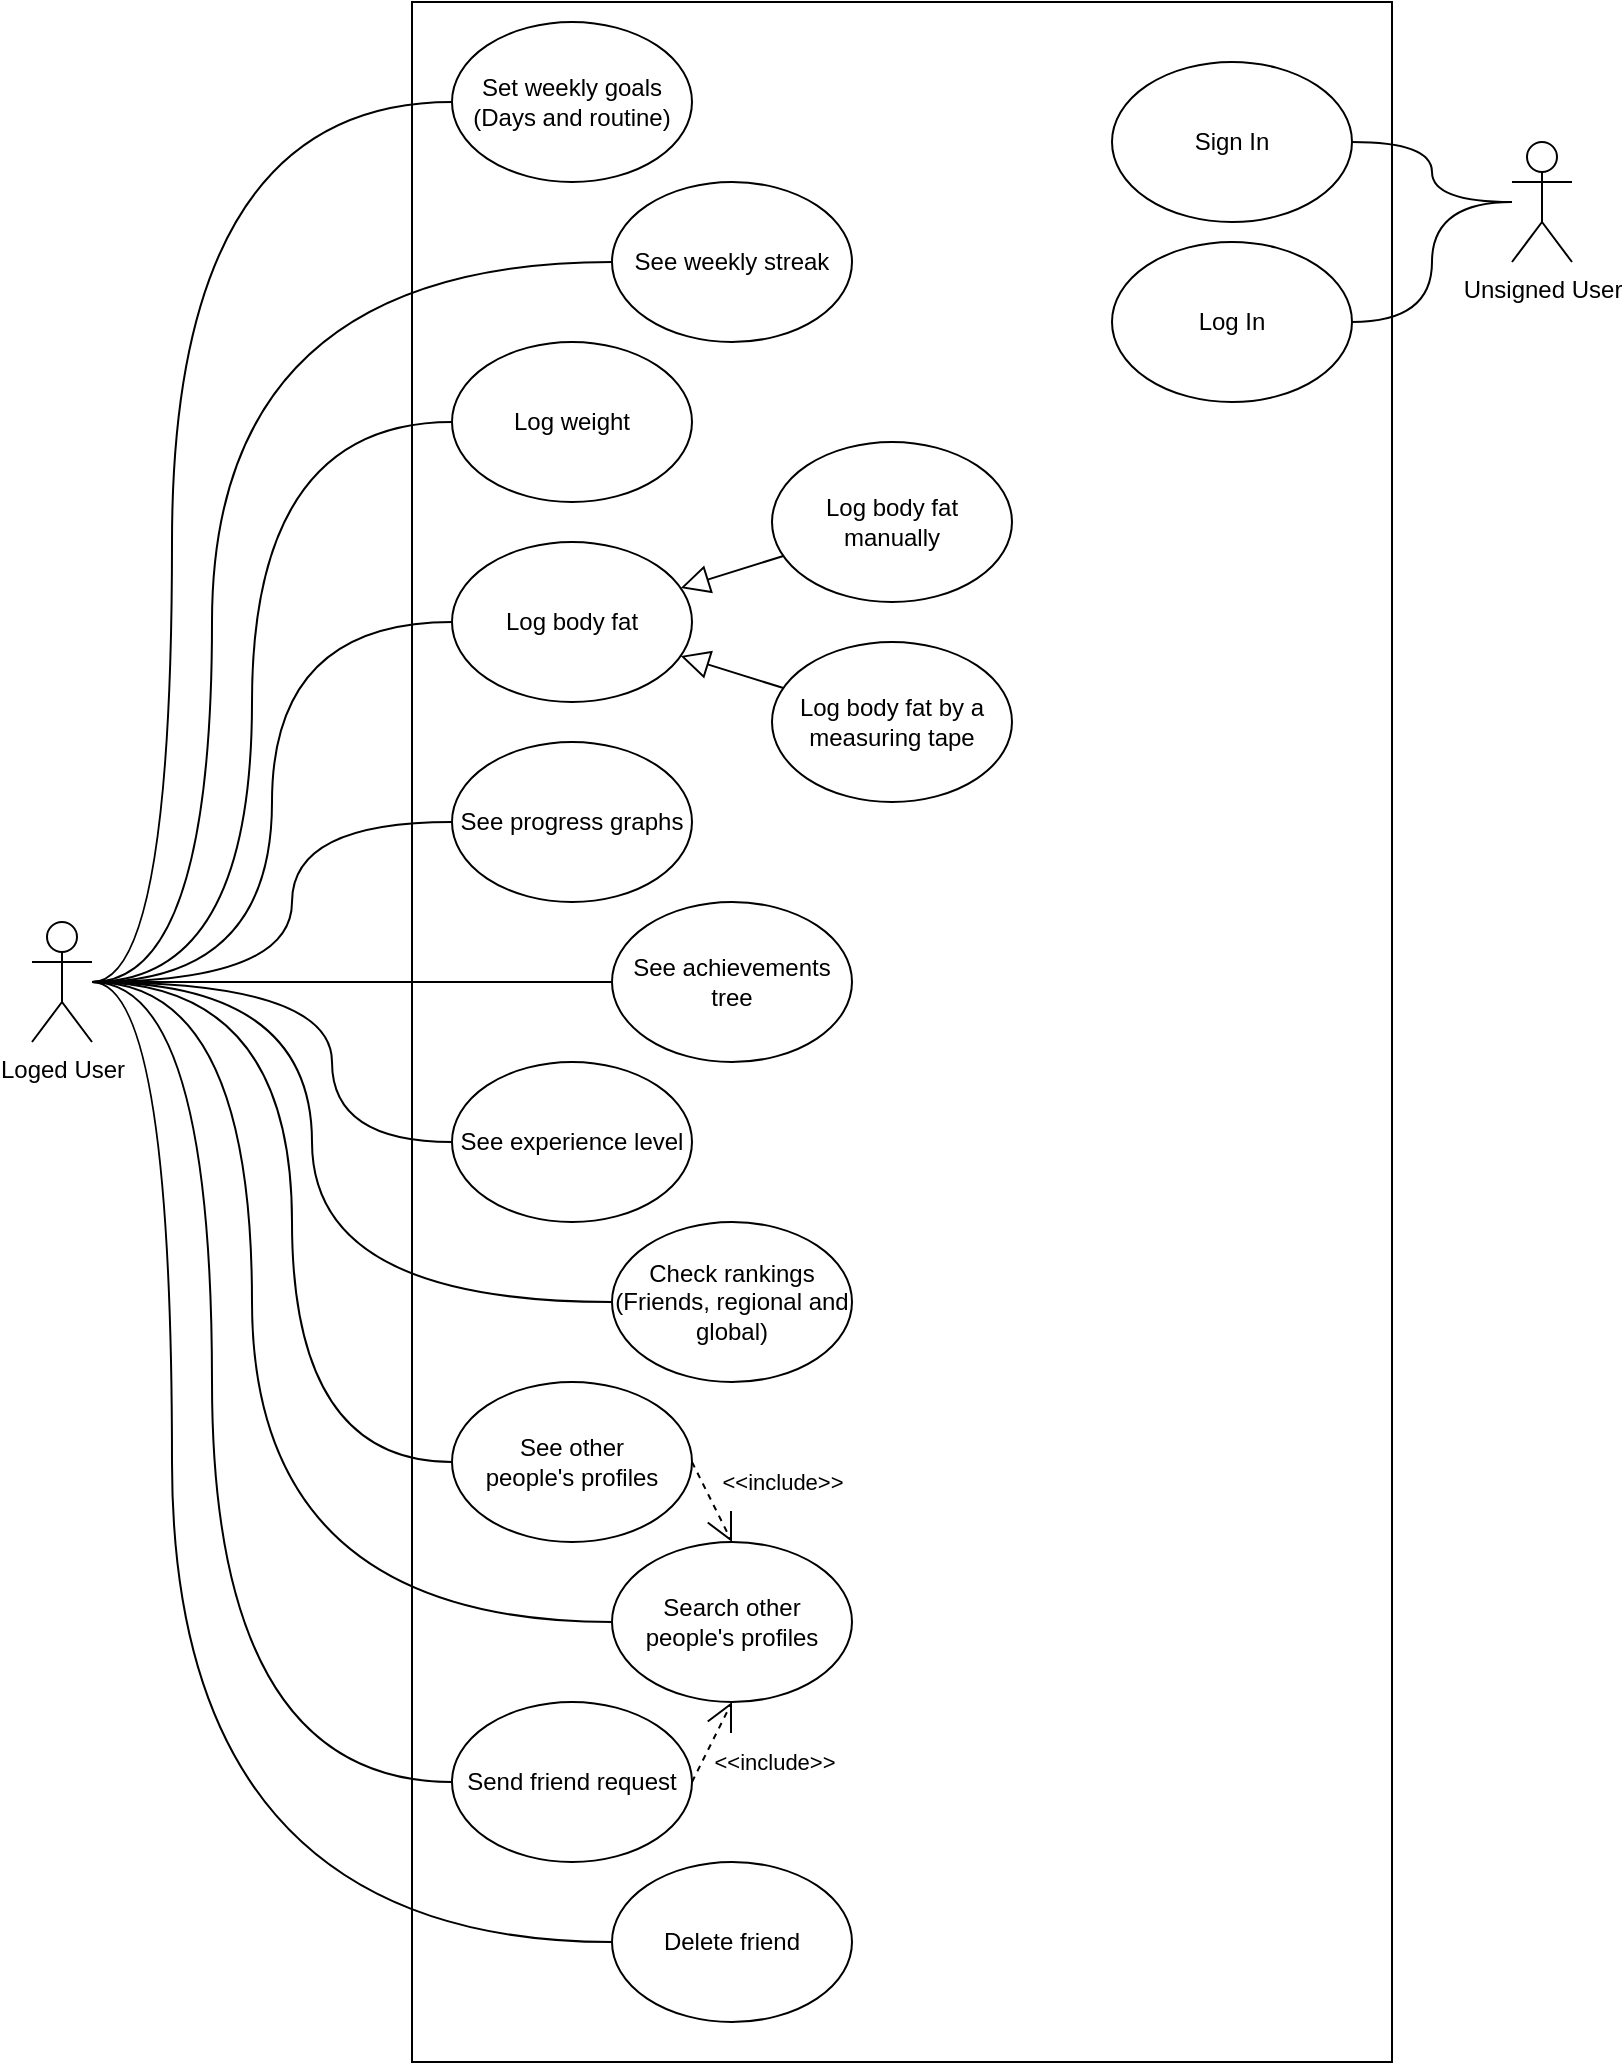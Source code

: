 <mxfile version="24.6.4" type="device">
  <diagram name="Página-1" id="4owX2f2_gQE0-vy4Nwpa">
    <mxGraphModel dx="1515" dy="768" grid="1" gridSize="10" guides="1" tooltips="1" connect="1" arrows="1" fold="1" page="1" pageScale="1" pageWidth="827" pageHeight="1169" math="0" shadow="0">
      <root>
        <mxCell id="0" />
        <mxCell id="1" parent="0" />
        <mxCell id="oezHuCuassYHEXN5sCn5-32" value="" style="rounded=0;whiteSpace=wrap;html=1;" vertex="1" parent="1">
          <mxGeometry x="210" y="30" width="490" height="1030" as="geometry" />
        </mxCell>
        <mxCell id="jxsSj52jUHicI4koxV5U-1" value="Set weekly goals (Days and routine)" style="ellipse;whiteSpace=wrap;html=1;" parent="1" vertex="1">
          <mxGeometry x="230" y="40" width="120" height="80" as="geometry" />
        </mxCell>
        <mxCell id="jxsSj52jUHicI4koxV5U-2" value="See weekly streak" style="ellipse;whiteSpace=wrap;html=1;" parent="1" vertex="1">
          <mxGeometry x="310" y="120" width="120" height="80" as="geometry" />
        </mxCell>
        <mxCell id="jxsSj52jUHicI4koxV5U-3" value="Log weight" style="ellipse;whiteSpace=wrap;html=1;" parent="1" vertex="1">
          <mxGeometry x="230" y="200" width="120" height="80" as="geometry" />
        </mxCell>
        <mxCell id="jxsSj52jUHicI4koxV5U-4" value="Log body fat" style="ellipse;whiteSpace=wrap;html=1;" parent="1" vertex="1">
          <mxGeometry x="230" y="300" width="120" height="80" as="geometry" />
        </mxCell>
        <mxCell id="jxsSj52jUHicI4koxV5U-7" style="edgeStyle=none;rounded=0;orthogonalLoop=1;jettySize=auto;html=1;endArrow=block;endFill=0;endSize=12;" parent="1" source="jxsSj52jUHicI4koxV5U-5" target="jxsSj52jUHicI4koxV5U-4" edge="1">
          <mxGeometry relative="1" as="geometry" />
        </mxCell>
        <mxCell id="jxsSj52jUHicI4koxV5U-5" value="Log body fat&lt;div&gt;&lt;span style=&quot;background-color: initial;&quot;&gt;m&lt;/span&gt;&lt;span style=&quot;background-color: initial;&quot;&gt;anually&lt;/span&gt;&lt;/div&gt;" style="ellipse;whiteSpace=wrap;html=1;" parent="1" vertex="1">
          <mxGeometry x="390" y="250" width="120" height="80" as="geometry" />
        </mxCell>
        <mxCell id="jxsSj52jUHicI4koxV5U-9" style="edgeStyle=none;rounded=0;orthogonalLoop=1;jettySize=auto;html=1;endArrow=block;endFill=0;startSize=6;endSize=12;" parent="1" source="jxsSj52jUHicI4koxV5U-8" target="jxsSj52jUHicI4koxV5U-4" edge="1">
          <mxGeometry relative="1" as="geometry" />
        </mxCell>
        <mxCell id="jxsSj52jUHicI4koxV5U-8" value="Log body fat by a measuring tape" style="ellipse;whiteSpace=wrap;html=1;" parent="1" vertex="1">
          <mxGeometry x="390" y="350" width="120" height="80" as="geometry" />
        </mxCell>
        <mxCell id="oezHuCuassYHEXN5sCn5-1" value="See progress graphs" style="ellipse;whiteSpace=wrap;html=1;" vertex="1" parent="1">
          <mxGeometry x="230" y="400" width="120" height="80" as="geometry" />
        </mxCell>
        <mxCell id="oezHuCuassYHEXN5sCn5-2" value="See achievements tree" style="ellipse;whiteSpace=wrap;html=1;" vertex="1" parent="1">
          <mxGeometry x="310" y="480" width="120" height="80" as="geometry" />
        </mxCell>
        <mxCell id="oezHuCuassYHEXN5sCn5-3" value="See experience level" style="ellipse;whiteSpace=wrap;html=1;" vertex="1" parent="1">
          <mxGeometry x="230" y="560" width="120" height="80" as="geometry" />
        </mxCell>
        <mxCell id="oezHuCuassYHEXN5sCn5-4" value="Check rankings (Friends, regional and global)" style="ellipse;whiteSpace=wrap;html=1;" vertex="1" parent="1">
          <mxGeometry x="310" y="640" width="120" height="80" as="geometry" />
        </mxCell>
        <mxCell id="oezHuCuassYHEXN5sCn5-5" value="Search other&lt;div&gt;people&#39;s profiles&lt;/div&gt;" style="ellipse;whiteSpace=wrap;html=1;" vertex="1" parent="1">
          <mxGeometry x="310" y="800" width="120" height="80" as="geometry" />
        </mxCell>
        <mxCell id="oezHuCuassYHEXN5sCn5-34" style="edgeStyle=none;rounded=0;orthogonalLoop=1;jettySize=auto;html=1;entryX=0.5;entryY=0;entryDx=0;entryDy=0;exitX=1;exitY=0.5;exitDx=0;exitDy=0;endArrow=open;endFill=0;endSize=12;dashed=1;" edge="1" parent="1" source="oezHuCuassYHEXN5sCn5-6" target="oezHuCuassYHEXN5sCn5-5">
          <mxGeometry relative="1" as="geometry" />
        </mxCell>
        <mxCell id="oezHuCuassYHEXN5sCn5-35" value="&amp;lt;&amp;lt;include&amp;gt;&amp;gt;" style="edgeLabel;html=1;align=center;verticalAlign=middle;resizable=0;points=[];" vertex="1" connectable="0" parent="oezHuCuassYHEXN5sCn5-34">
          <mxGeometry x="-0.272" relative="1" as="geometry">
            <mxPoint x="37" y="-5" as="offset" />
          </mxGeometry>
        </mxCell>
        <mxCell id="oezHuCuassYHEXN5sCn5-6" value="See other&lt;div&gt;people&#39;s profiles&lt;/div&gt;" style="ellipse;whiteSpace=wrap;html=1;" vertex="1" parent="1">
          <mxGeometry x="230" y="720" width="120" height="80" as="geometry" />
        </mxCell>
        <mxCell id="oezHuCuassYHEXN5sCn5-38" style="edgeStyle=none;rounded=0;orthogonalLoop=1;jettySize=auto;html=1;exitX=1;exitY=0.5;exitDx=0;exitDy=0;entryX=0.5;entryY=1;entryDx=0;entryDy=0;endSize=12;endArrow=open;endFill=0;dashed=1;" edge="1" parent="1" source="oezHuCuassYHEXN5sCn5-7" target="oezHuCuassYHEXN5sCn5-5">
          <mxGeometry relative="1" as="geometry" />
        </mxCell>
        <mxCell id="oezHuCuassYHEXN5sCn5-39" value="&amp;lt;&amp;lt;include&amp;gt;&amp;gt;" style="edgeLabel;html=1;align=center;verticalAlign=middle;resizable=0;points=[];" vertex="1" connectable="0" parent="oezHuCuassYHEXN5sCn5-38">
          <mxGeometry x="-0.121" y="-3" relative="1" as="geometry">
            <mxPoint x="29" y="6" as="offset" />
          </mxGeometry>
        </mxCell>
        <mxCell id="oezHuCuassYHEXN5sCn5-7" value="Send friend request" style="ellipse;whiteSpace=wrap;html=1;" vertex="1" parent="1">
          <mxGeometry x="230" y="880" width="120" height="80" as="geometry" />
        </mxCell>
        <mxCell id="oezHuCuassYHEXN5sCn5-8" value="Delete friend" style="ellipse;whiteSpace=wrap;html=1;" vertex="1" parent="1">
          <mxGeometry x="310" y="960" width="120" height="80" as="geometry" />
        </mxCell>
        <mxCell id="oezHuCuassYHEXN5sCn5-15" style="rounded=0;orthogonalLoop=1;jettySize=auto;html=1;entryX=0;entryY=0.5;entryDx=0;entryDy=0;endArrow=none;endFill=0;edgeStyle=orthogonalEdgeStyle;curved=1;" edge="1" parent="1" source="oezHuCuassYHEXN5sCn5-10" target="jxsSj52jUHicI4koxV5U-1">
          <mxGeometry relative="1" as="geometry">
            <Array as="points">
              <mxPoint x="90" y="520" />
              <mxPoint x="90" y="80" />
            </Array>
          </mxGeometry>
        </mxCell>
        <mxCell id="oezHuCuassYHEXN5sCn5-16" style="rounded=0;orthogonalLoop=1;jettySize=auto;html=1;entryX=0;entryY=0.5;entryDx=0;entryDy=0;edgeStyle=orthogonalEdgeStyle;curved=1;endArrow=none;endFill=0;" edge="1" parent="1" source="oezHuCuassYHEXN5sCn5-10" target="jxsSj52jUHicI4koxV5U-2">
          <mxGeometry relative="1" as="geometry">
            <Array as="points">
              <mxPoint x="110" y="520" />
              <mxPoint x="110" y="160" />
            </Array>
          </mxGeometry>
        </mxCell>
        <mxCell id="oezHuCuassYHEXN5sCn5-17" style="rounded=0;orthogonalLoop=1;jettySize=auto;html=1;entryX=0;entryY=0.5;entryDx=0;entryDy=0;edgeStyle=orthogonalEdgeStyle;curved=1;endArrow=none;endFill=0;" edge="1" parent="1" source="oezHuCuassYHEXN5sCn5-10" target="jxsSj52jUHicI4koxV5U-3">
          <mxGeometry relative="1" as="geometry">
            <Array as="points">
              <mxPoint x="130" y="520" />
              <mxPoint x="130" y="240" />
            </Array>
          </mxGeometry>
        </mxCell>
        <mxCell id="oezHuCuassYHEXN5sCn5-18" style="rounded=0;orthogonalLoop=1;jettySize=auto;html=1;entryX=0;entryY=0.5;entryDx=0;entryDy=0;edgeStyle=orthogonalEdgeStyle;curved=1;endArrow=none;endFill=0;" edge="1" parent="1" source="oezHuCuassYHEXN5sCn5-10" target="jxsSj52jUHicI4koxV5U-4">
          <mxGeometry relative="1" as="geometry">
            <Array as="points">
              <mxPoint x="140" y="520" />
              <mxPoint x="140" y="340" />
            </Array>
          </mxGeometry>
        </mxCell>
        <mxCell id="oezHuCuassYHEXN5sCn5-19" style="rounded=0;orthogonalLoop=1;jettySize=auto;html=1;entryX=0;entryY=0.5;entryDx=0;entryDy=0;edgeStyle=orthogonalEdgeStyle;curved=1;endArrow=none;endFill=0;" edge="1" parent="1" source="oezHuCuassYHEXN5sCn5-10" target="oezHuCuassYHEXN5sCn5-1">
          <mxGeometry relative="1" as="geometry">
            <Array as="points">
              <mxPoint x="150" y="520" />
              <mxPoint x="150" y="440" />
            </Array>
          </mxGeometry>
        </mxCell>
        <mxCell id="oezHuCuassYHEXN5sCn5-20" style="rounded=0;orthogonalLoop=1;jettySize=auto;html=1;entryX=0;entryY=0.5;entryDx=0;entryDy=0;edgeStyle=orthogonalEdgeStyle;curved=1;endArrow=none;endFill=0;" edge="1" parent="1" source="oezHuCuassYHEXN5sCn5-10" target="oezHuCuassYHEXN5sCn5-2">
          <mxGeometry relative="1" as="geometry" />
        </mxCell>
        <mxCell id="oezHuCuassYHEXN5sCn5-21" style="rounded=0;orthogonalLoop=1;jettySize=auto;html=1;entryX=0;entryY=0.5;entryDx=0;entryDy=0;edgeStyle=orthogonalEdgeStyle;curved=1;endArrow=none;endFill=0;" edge="1" parent="1" source="oezHuCuassYHEXN5sCn5-10" target="oezHuCuassYHEXN5sCn5-3">
          <mxGeometry relative="1" as="geometry">
            <Array as="points">
              <mxPoint x="170" y="520" />
              <mxPoint x="170" y="600" />
            </Array>
          </mxGeometry>
        </mxCell>
        <mxCell id="oezHuCuassYHEXN5sCn5-22" style="rounded=0;orthogonalLoop=1;jettySize=auto;html=1;entryX=0;entryY=0.5;entryDx=0;entryDy=0;edgeStyle=orthogonalEdgeStyle;curved=1;endArrow=none;endFill=0;" edge="1" parent="1" source="oezHuCuassYHEXN5sCn5-10" target="oezHuCuassYHEXN5sCn5-4">
          <mxGeometry relative="1" as="geometry">
            <Array as="points">
              <mxPoint x="160" y="520" />
              <mxPoint x="160" y="680" />
            </Array>
          </mxGeometry>
        </mxCell>
        <mxCell id="oezHuCuassYHEXN5sCn5-25" style="rounded=0;orthogonalLoop=1;jettySize=auto;html=1;entryX=0;entryY=0.5;entryDx=0;entryDy=0;edgeStyle=orthogonalEdgeStyle;curved=1;endArrow=none;endFill=0;" edge="1" parent="1" source="oezHuCuassYHEXN5sCn5-10" target="oezHuCuassYHEXN5sCn5-7">
          <mxGeometry relative="1" as="geometry">
            <Array as="points">
              <mxPoint x="110" y="520" />
              <mxPoint x="110" y="920" />
            </Array>
          </mxGeometry>
        </mxCell>
        <mxCell id="oezHuCuassYHEXN5sCn5-26" style="rounded=0;orthogonalLoop=1;jettySize=auto;html=1;entryX=0;entryY=0.5;entryDx=0;entryDy=0;edgeStyle=orthogonalEdgeStyle;curved=1;endArrow=none;endFill=0;" edge="1" parent="1" source="oezHuCuassYHEXN5sCn5-10" target="oezHuCuassYHEXN5sCn5-8">
          <mxGeometry relative="1" as="geometry">
            <Array as="points">
              <mxPoint x="90" y="520" />
              <mxPoint x="90" y="1000" />
            </Array>
          </mxGeometry>
        </mxCell>
        <mxCell id="oezHuCuassYHEXN5sCn5-36" style="edgeStyle=orthogonalEdgeStyle;rounded=0;orthogonalLoop=1;jettySize=auto;html=1;entryX=0;entryY=0.5;entryDx=0;entryDy=0;endArrow=none;endFill=0;curved=1;" edge="1" parent="1" source="oezHuCuassYHEXN5sCn5-10" target="oezHuCuassYHEXN5sCn5-6">
          <mxGeometry relative="1" as="geometry">
            <Array as="points">
              <mxPoint x="150" y="520" />
              <mxPoint x="150" y="760" />
            </Array>
          </mxGeometry>
        </mxCell>
        <mxCell id="oezHuCuassYHEXN5sCn5-37" style="edgeStyle=orthogonalEdgeStyle;rounded=0;orthogonalLoop=1;jettySize=auto;html=1;entryX=0;entryY=0.5;entryDx=0;entryDy=0;endArrow=none;endFill=0;curved=1;" edge="1" parent="1" source="oezHuCuassYHEXN5sCn5-10" target="oezHuCuassYHEXN5sCn5-5">
          <mxGeometry relative="1" as="geometry">
            <Array as="points">
              <mxPoint x="130" y="520" />
              <mxPoint x="130" y="840" />
            </Array>
          </mxGeometry>
        </mxCell>
        <mxCell id="oezHuCuassYHEXN5sCn5-10" value="Loged User" style="shape=umlActor;verticalLabelPosition=bottom;verticalAlign=top;html=1;outlineConnect=0;" vertex="1" parent="1">
          <mxGeometry x="20" y="490" width="30" height="60" as="geometry" />
        </mxCell>
        <mxCell id="oezHuCuassYHEXN5sCn5-27" value="Sign In" style="ellipse;whiteSpace=wrap;html=1;" vertex="1" parent="1">
          <mxGeometry x="560" y="60" width="120" height="80" as="geometry" />
        </mxCell>
        <mxCell id="oezHuCuassYHEXN5sCn5-28" value="Log In" style="ellipse;whiteSpace=wrap;html=1;" vertex="1" parent="1">
          <mxGeometry x="560" y="150" width="120" height="80" as="geometry" />
        </mxCell>
        <mxCell id="oezHuCuassYHEXN5sCn5-30" style="edgeStyle=orthogonalEdgeStyle;rounded=0;orthogonalLoop=1;jettySize=auto;html=1;entryX=1;entryY=0.5;entryDx=0;entryDy=0;endArrow=none;endFill=0;curved=1;" edge="1" parent="1" source="oezHuCuassYHEXN5sCn5-29" target="oezHuCuassYHEXN5sCn5-27">
          <mxGeometry relative="1" as="geometry" />
        </mxCell>
        <mxCell id="oezHuCuassYHEXN5sCn5-31" style="edgeStyle=orthogonalEdgeStyle;rounded=0;orthogonalLoop=1;jettySize=auto;html=1;entryX=1;entryY=0.5;entryDx=0;entryDy=0;endArrow=none;endFill=0;curved=1;" edge="1" parent="1" source="oezHuCuassYHEXN5sCn5-29" target="oezHuCuassYHEXN5sCn5-28">
          <mxGeometry relative="1" as="geometry" />
        </mxCell>
        <mxCell id="oezHuCuassYHEXN5sCn5-29" value="Unsigned User" style="shape=umlActor;verticalLabelPosition=bottom;verticalAlign=top;html=1;outlineConnect=0;" vertex="1" parent="1">
          <mxGeometry x="760" y="100" width="30" height="60" as="geometry" />
        </mxCell>
      </root>
    </mxGraphModel>
  </diagram>
</mxfile>
